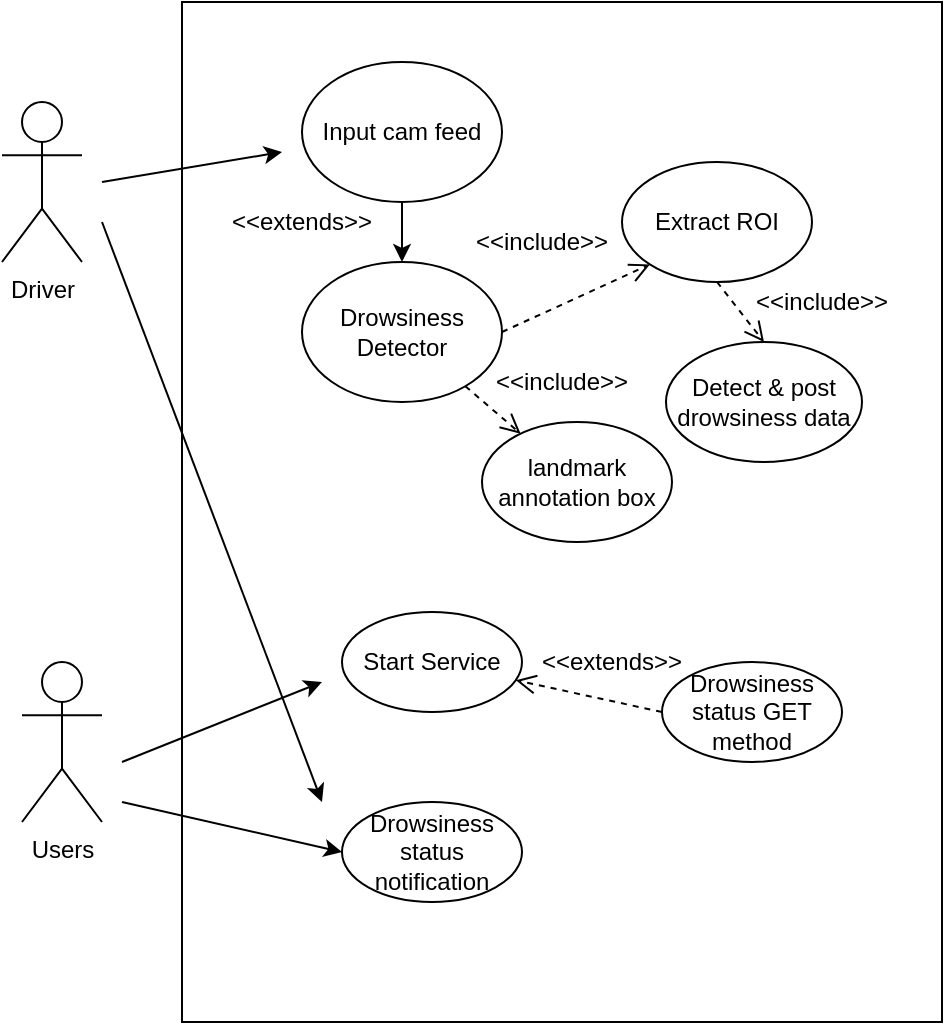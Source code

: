 <mxfile version="14.1.8" type="github">
  <diagram id="rVYyxoajfwzZvBVO0V4h" name="Page-1">
    <mxGraphModel dx="744" dy="328" grid="1" gridSize="10" guides="1" tooltips="1" connect="1" arrows="1" fold="1" page="1" pageScale="1" pageWidth="850" pageHeight="1100" math="0" shadow="0">
      <root>
        <mxCell id="0" />
        <mxCell id="1" parent="0" />
        <mxCell id="I6dQO1a8oMifDUHwkLTG-2" value="" style="whiteSpace=wrap;html=1;" parent="1" vertex="1">
          <mxGeometry x="230" y="60" width="380" height="510" as="geometry" />
        </mxCell>
        <mxCell id="I6dQO1a8oMifDUHwkLTG-6" value="Input cam feed" style="ellipse;whiteSpace=wrap;html=1;" parent="1" vertex="1">
          <mxGeometry x="290" y="90" width="100" height="70" as="geometry" />
        </mxCell>
        <mxCell id="I6dQO1a8oMifDUHwkLTG-11" value="" style="endArrow=classic;html=1;" parent="1" edge="1">
          <mxGeometry width="50" height="50" relative="1" as="geometry">
            <mxPoint x="190" y="150" as="sourcePoint" />
            <mxPoint x="280" y="135" as="targetPoint" />
          </mxGeometry>
        </mxCell>
        <mxCell id="I6dQO1a8oMifDUHwkLTG-16" value="&amp;lt;&amp;lt;extends&amp;gt;&amp;gt;" style="text;html=1;strokeColor=none;fillColor=none;align=center;verticalAlign=middle;whiteSpace=wrap;" parent="1" vertex="1">
          <mxGeometry x="270" y="160" width="40" height="20" as="geometry" />
        </mxCell>
        <mxCell id="I6dQO1a8oMifDUHwkLTG-17" value="Drowsiness Detector" style="ellipse;whiteSpace=wrap;html=1;" parent="1" vertex="1">
          <mxGeometry x="290" y="190" width="100" height="70" as="geometry" />
        </mxCell>
        <mxCell id="I6dQO1a8oMifDUHwkLTG-19" value="" style="endArrow=classic;html=1;entryX=0.5;entryY=0;entryDx=0;entryDy=0;" parent="1" source="I6dQO1a8oMifDUHwkLTG-6" target="I6dQO1a8oMifDUHwkLTG-17" edge="1">
          <mxGeometry width="50" height="50" relative="1" as="geometry">
            <mxPoint x="360" y="190" as="sourcePoint" />
            <mxPoint x="410" y="140" as="targetPoint" />
          </mxGeometry>
        </mxCell>
        <mxCell id="I6dQO1a8oMifDUHwkLTG-20" value="Extract ROI" style="ellipse;whiteSpace=wrap;html=1;" parent="1" vertex="1">
          <mxGeometry x="450" y="140" width="95" height="60" as="geometry" />
        </mxCell>
        <mxCell id="I6dQO1a8oMifDUHwkLTG-21" value="Detect &amp;amp; post drowsiness data" style="ellipse;whiteSpace=wrap;html=1;" parent="1" vertex="1">
          <mxGeometry x="472" y="230" width="98" height="60" as="geometry" />
        </mxCell>
        <mxCell id="I6dQO1a8oMifDUHwkLTG-27" value="Driver" style="shape=umlActor;verticalLabelPosition=bottom;verticalAlign=top;html=1;rounded=0;sketch=0;" parent="1" vertex="1">
          <mxGeometry x="140" y="110" width="40" height="80" as="geometry" />
        </mxCell>
        <mxCell id="I6dQO1a8oMifDUHwkLTG-30" value="&amp;lt;&amp;lt;include&amp;gt;&amp;gt;" style="text;html=1;strokeColor=none;fillColor=none;align=center;verticalAlign=middle;whiteSpace=wrap;rounded=0;sketch=0;" parent="1" vertex="1">
          <mxGeometry x="390" y="170" width="40" height="20" as="geometry" />
        </mxCell>
        <mxCell id="I6dQO1a8oMifDUHwkLTG-31" value="&amp;lt;&amp;lt;include&amp;gt;&amp;gt;" style="text;html=1;strokeColor=none;fillColor=none;align=center;verticalAlign=middle;whiteSpace=wrap;rounded=0;sketch=0;" parent="1" vertex="1">
          <mxGeometry x="530" y="200" width="40" height="20" as="geometry" />
        </mxCell>
        <mxCell id="I6dQO1a8oMifDUHwkLTG-32" value="&lt;br&gt;" style="html=1;verticalAlign=bottom;endArrow=open;dashed=1;endSize=8;exitX=1;exitY=0.5;exitDx=0;exitDy=0;entryX=0;entryY=1;entryDx=0;entryDy=0;" parent="1" source="I6dQO1a8oMifDUHwkLTG-17" target="I6dQO1a8oMifDUHwkLTG-20" edge="1">
          <mxGeometry relative="1" as="geometry">
            <mxPoint x="470" y="220" as="sourcePoint" />
            <mxPoint x="390" y="220" as="targetPoint" />
            <Array as="points" />
          </mxGeometry>
        </mxCell>
        <mxCell id="I6dQO1a8oMifDUHwkLTG-33" value="&lt;br&gt;" style="html=1;verticalAlign=bottom;endArrow=open;dashed=1;endSize=8;exitX=0.5;exitY=1;exitDx=0;exitDy=0;entryX=0.5;entryY=0;entryDx=0;entryDy=0;" parent="1" source="I6dQO1a8oMifDUHwkLTG-20" target="I6dQO1a8oMifDUHwkLTG-21" edge="1">
          <mxGeometry relative="1" as="geometry">
            <mxPoint x="400" y="235" as="sourcePoint" />
            <mxPoint x="474.091" y="201.325" as="targetPoint" />
            <Array as="points" />
          </mxGeometry>
        </mxCell>
        <mxCell id="I6dQO1a8oMifDUHwkLTG-35" value="Start Service" style="ellipse;whiteSpace=wrap;html=1;rounded=0;sketch=0;" parent="1" vertex="1">
          <mxGeometry x="310" y="365" width="90" height="50" as="geometry" />
        </mxCell>
        <mxCell id="I6dQO1a8oMifDUHwkLTG-36" value="Users" style="shape=umlActor;verticalLabelPosition=bottom;verticalAlign=top;html=1;rounded=0;sketch=0;" parent="1" vertex="1">
          <mxGeometry x="150" y="390" width="40" height="80" as="geometry" />
        </mxCell>
        <mxCell id="I6dQO1a8oMifDUHwkLTG-42" value="" style="endArrow=classic;html=1;" parent="1" edge="1">
          <mxGeometry width="50" height="50" relative="1" as="geometry">
            <mxPoint x="200" y="440" as="sourcePoint" />
            <mxPoint x="300" y="400" as="targetPoint" />
          </mxGeometry>
        </mxCell>
        <mxCell id="I6dQO1a8oMifDUHwkLTG-43" value="Drowsiness status notification" style="ellipse;whiteSpace=wrap;html=1;rounded=0;sketch=0;" parent="1" vertex="1">
          <mxGeometry x="310" y="460" width="90" height="50" as="geometry" />
        </mxCell>
        <mxCell id="I6dQO1a8oMifDUHwkLTG-47" value="Drowsiness status GET method" style="ellipse;whiteSpace=wrap;html=1;rounded=0;sketch=0;" parent="1" vertex="1">
          <mxGeometry x="470" y="390" width="90" height="50" as="geometry" />
        </mxCell>
        <mxCell id="I6dQO1a8oMifDUHwkLTG-50" value="" style="endArrow=classic;html=1;entryX=0;entryY=0.5;entryDx=0;entryDy=0;" parent="1" target="I6dQO1a8oMifDUHwkLTG-43" edge="1">
          <mxGeometry width="50" height="50" relative="1" as="geometry">
            <mxPoint x="200" y="460" as="sourcePoint" />
            <mxPoint x="310" y="461" as="targetPoint" />
          </mxGeometry>
        </mxCell>
        <mxCell id="I6dQO1a8oMifDUHwkLTG-53" value="&lt;br&gt;" style="html=1;verticalAlign=bottom;endArrow=open;dashed=1;endSize=8;exitX=0;exitY=0.5;exitDx=0;exitDy=0;" parent="1" source="I6dQO1a8oMifDUHwkLTG-47" target="I6dQO1a8oMifDUHwkLTG-35" edge="1">
          <mxGeometry relative="1" as="geometry">
            <mxPoint x="670" y="400" as="sourcePoint" />
            <mxPoint x="744.091" y="366.325" as="targetPoint" />
            <Array as="points" />
          </mxGeometry>
        </mxCell>
        <mxCell id="I6dQO1a8oMifDUHwkLTG-54" value="&amp;lt;&amp;lt;extends&amp;gt;&amp;gt;" style="text;html=1;strokeColor=none;fillColor=none;align=center;verticalAlign=middle;whiteSpace=wrap;" parent="1" vertex="1">
          <mxGeometry x="425" y="380" width="40" height="20" as="geometry" />
        </mxCell>
        <mxCell id="I6dQO1a8oMifDUHwkLTG-56" value="" style="endArrow=classic;html=1;" parent="1" edge="1">
          <mxGeometry width="50" height="50" relative="1" as="geometry">
            <mxPoint x="190" y="170" as="sourcePoint" />
            <mxPoint x="300" y="460" as="targetPoint" />
          </mxGeometry>
        </mxCell>
        <mxCell id="tgy9v01gMMpj4da9w9ZV-1" value="landmark annotation box" style="ellipse;whiteSpace=wrap;html=1;" vertex="1" parent="1">
          <mxGeometry x="380" y="270" width="95" height="60" as="geometry" />
        </mxCell>
        <mxCell id="tgy9v01gMMpj4da9w9ZV-3" value="&lt;br&gt;" style="html=1;verticalAlign=bottom;endArrow=open;dashed=1;endSize=8;" edge="1" parent="1" source="I6dQO1a8oMifDUHwkLTG-17" target="tgy9v01gMMpj4da9w9ZV-1">
          <mxGeometry relative="1" as="geometry">
            <mxPoint x="400" y="235" as="sourcePoint" />
            <mxPoint x="474.091" y="201.325" as="targetPoint" />
            <Array as="points" />
          </mxGeometry>
        </mxCell>
        <mxCell id="tgy9v01gMMpj4da9w9ZV-4" value="&amp;lt;&amp;lt;include&amp;gt;&amp;gt;" style="text;html=1;strokeColor=none;fillColor=none;align=center;verticalAlign=middle;whiteSpace=wrap;rounded=0;sketch=0;" vertex="1" parent="1">
          <mxGeometry x="400" y="240" width="40" height="20" as="geometry" />
        </mxCell>
      </root>
    </mxGraphModel>
  </diagram>
</mxfile>
